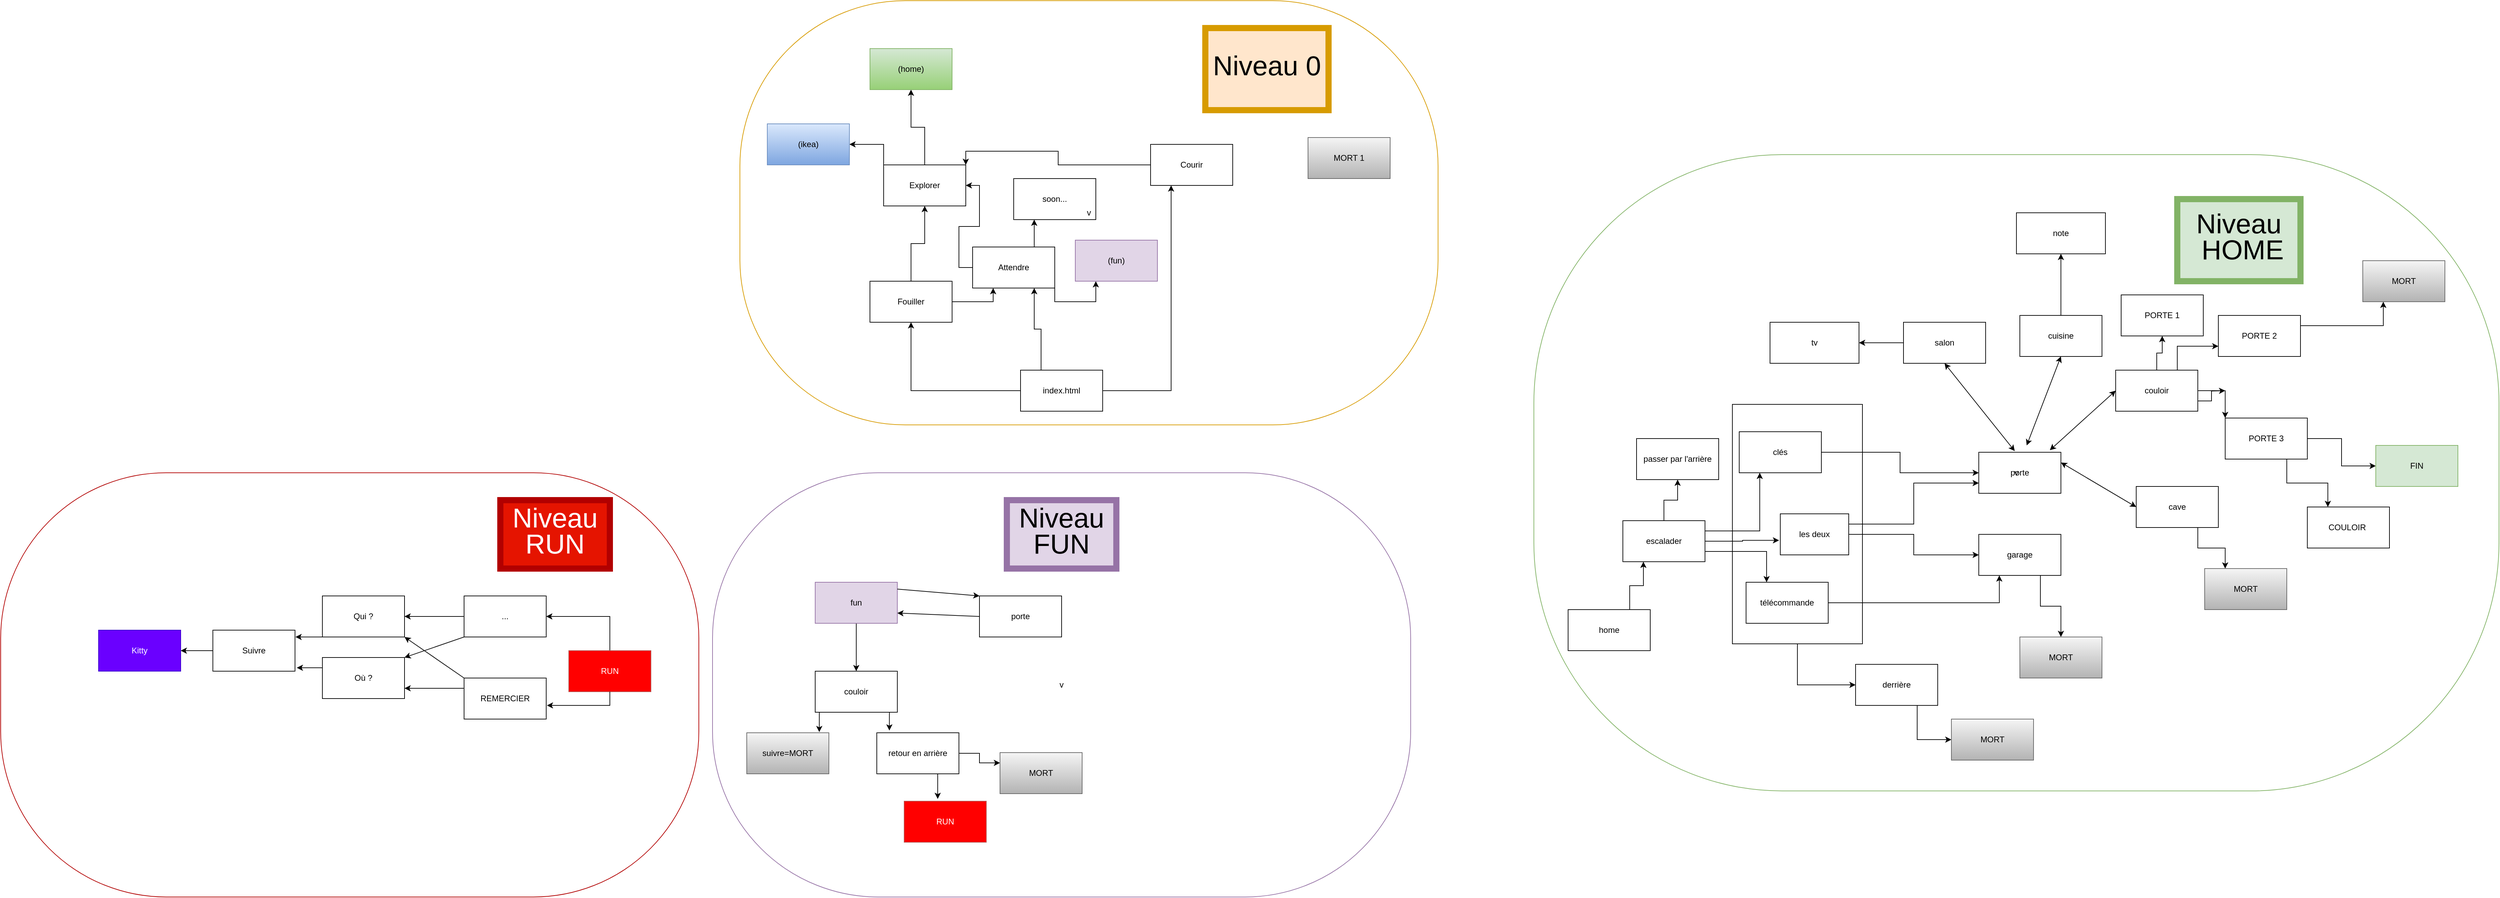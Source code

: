 <mxfile version="24.0.0" type="device">
  <diagram name="Page-1" id="wDsUAt-3eCRUhv08e1yK">
    <mxGraphModel dx="4522" dy="1476" grid="1" gridSize="10" guides="1" tooltips="1" connect="1" arrows="1" fold="1" page="1" pageScale="1" pageWidth="827" pageHeight="1169" math="0" shadow="0">
      <root>
        <mxCell id="0" />
        <mxCell id="1" parent="0" />
        <mxCell id="fhvjaHQJT-w74q8AiSvq-8" style="edgeStyle=orthogonalEdgeStyle;rounded=0;orthogonalLoop=1;jettySize=auto;html=1;exitX=0;exitY=0.5;exitDx=0;exitDy=0;entryX=0.5;entryY=1;entryDx=0;entryDy=0;" parent="1" source="fhvjaHQJT-w74q8AiSvq-1" target="fhvjaHQJT-w74q8AiSvq-2" edge="1">
          <mxGeometry relative="1" as="geometry" />
        </mxCell>
        <mxCell id="fhvjaHQJT-w74q8AiSvq-13" style="edgeStyle=orthogonalEdgeStyle;rounded=0;orthogonalLoop=1;jettySize=auto;html=1;exitX=1;exitY=0.5;exitDx=0;exitDy=0;entryX=0.25;entryY=1;entryDx=0;entryDy=0;" parent="1" source="fhvjaHQJT-w74q8AiSvq-1" target="fhvjaHQJT-w74q8AiSvq-5" edge="1">
          <mxGeometry relative="1" as="geometry" />
        </mxCell>
        <mxCell id="fhvjaHQJT-w74q8AiSvq-21" style="edgeStyle=orthogonalEdgeStyle;rounded=0;orthogonalLoop=1;jettySize=auto;html=1;exitX=0.25;exitY=0;exitDx=0;exitDy=0;entryX=0.75;entryY=1;entryDx=0;entryDy=0;" parent="1" source="fhvjaHQJT-w74q8AiSvq-1" target="fhvjaHQJT-w74q8AiSvq-3" edge="1">
          <mxGeometry relative="1" as="geometry" />
        </mxCell>
        <mxCell id="fhvjaHQJT-w74q8AiSvq-1" value="index.html" style="rounded=0;whiteSpace=wrap;html=1;" parent="1" vertex="1">
          <mxGeometry x="400" y="550" width="120" height="60" as="geometry" />
        </mxCell>
        <mxCell id="fhvjaHQJT-w74q8AiSvq-11" style="edgeStyle=orthogonalEdgeStyle;rounded=0;orthogonalLoop=1;jettySize=auto;html=1;exitX=0.5;exitY=0;exitDx=0;exitDy=0;entryX=0.5;entryY=1;entryDx=0;entryDy=0;" parent="1" source="fhvjaHQJT-w74q8AiSvq-2" target="fhvjaHQJT-w74q8AiSvq-10" edge="1">
          <mxGeometry relative="1" as="geometry" />
        </mxCell>
        <mxCell id="fhvjaHQJT-w74q8AiSvq-19" style="edgeStyle=orthogonalEdgeStyle;rounded=0;orthogonalLoop=1;jettySize=auto;html=1;exitX=1;exitY=0.5;exitDx=0;exitDy=0;entryX=0.25;entryY=1;entryDx=0;entryDy=0;" parent="1" source="fhvjaHQJT-w74q8AiSvq-2" target="fhvjaHQJT-w74q8AiSvq-3" edge="1">
          <mxGeometry relative="1" as="geometry" />
        </mxCell>
        <mxCell id="fhvjaHQJT-w74q8AiSvq-2" value="Fouiller" style="rounded=0;whiteSpace=wrap;html=1;" parent="1" vertex="1">
          <mxGeometry x="180" y="420" width="120" height="60" as="geometry" />
        </mxCell>
        <mxCell id="fhvjaHQJT-w74q8AiSvq-12" style="edgeStyle=orthogonalEdgeStyle;rounded=0;orthogonalLoop=1;jettySize=auto;html=1;exitX=0;exitY=0.5;exitDx=0;exitDy=0;entryX=1;entryY=0.5;entryDx=0;entryDy=0;" parent="1" source="fhvjaHQJT-w74q8AiSvq-3" target="fhvjaHQJT-w74q8AiSvq-10" edge="1">
          <mxGeometry relative="1" as="geometry" />
        </mxCell>
        <mxCell id="fhvjaHQJT-w74q8AiSvq-26" style="edgeStyle=orthogonalEdgeStyle;rounded=0;orthogonalLoop=1;jettySize=auto;html=1;exitX=1;exitY=1;exitDx=0;exitDy=0;entryX=0.25;entryY=1;entryDx=0;entryDy=0;" parent="1" source="fhvjaHQJT-w74q8AiSvq-3" target="fhvjaHQJT-w74q8AiSvq-22" edge="1">
          <mxGeometry relative="1" as="geometry" />
        </mxCell>
        <mxCell id="fhvjaHQJT-w74q8AiSvq-27" style="edgeStyle=orthogonalEdgeStyle;rounded=0;orthogonalLoop=1;jettySize=auto;html=1;exitX=0.75;exitY=0;exitDx=0;exitDy=0;entryX=0.25;entryY=1;entryDx=0;entryDy=0;" parent="1" source="fhvjaHQJT-w74q8AiSvq-3" target="fhvjaHQJT-w74q8AiSvq-14" edge="1">
          <mxGeometry relative="1" as="geometry" />
        </mxCell>
        <mxCell id="fhvjaHQJT-w74q8AiSvq-3" value="Attendre" style="rounded=0;whiteSpace=wrap;html=1;" parent="1" vertex="1">
          <mxGeometry x="330" y="370" width="120" height="60" as="geometry" />
        </mxCell>
        <mxCell id="fhvjaHQJT-w74q8AiSvq-20" style="edgeStyle=orthogonalEdgeStyle;rounded=0;orthogonalLoop=1;jettySize=auto;html=1;exitX=0;exitY=0.5;exitDx=0;exitDy=0;entryX=1;entryY=0;entryDx=0;entryDy=0;" parent="1" source="fhvjaHQJT-w74q8AiSvq-5" target="fhvjaHQJT-w74q8AiSvq-10" edge="1">
          <mxGeometry relative="1" as="geometry" />
        </mxCell>
        <mxCell id="fhvjaHQJT-w74q8AiSvq-5" value="Courir" style="rounded=0;whiteSpace=wrap;html=1;" parent="1" vertex="1">
          <mxGeometry x="590" y="220" width="120" height="60" as="geometry" />
        </mxCell>
        <mxCell id="fhvjaHQJT-w74q8AiSvq-6" value="MORT 1" style="rounded=0;whiteSpace=wrap;html=1;fillColor=#f5f5f5;gradientColor=#b3b3b3;strokeColor=#666666;" parent="1" vertex="1">
          <mxGeometry x="820" y="210" width="120" height="60" as="geometry" />
        </mxCell>
        <mxCell id="fhvjaHQJT-w74q8AiSvq-33" style="edgeStyle=orthogonalEdgeStyle;rounded=0;orthogonalLoop=1;jettySize=auto;html=1;exitX=0;exitY=0;exitDx=0;exitDy=0;entryX=1;entryY=0.5;entryDx=0;entryDy=0;" parent="1" source="fhvjaHQJT-w74q8AiSvq-10" target="fhvjaHQJT-w74q8AiSvq-28" edge="1">
          <mxGeometry relative="1" as="geometry" />
        </mxCell>
        <mxCell id="fhvjaHQJT-w74q8AiSvq-34" style="edgeStyle=orthogonalEdgeStyle;rounded=0;orthogonalLoop=1;jettySize=auto;html=1;exitX=0.5;exitY=0;exitDx=0;exitDy=0;entryX=0.5;entryY=1;entryDx=0;entryDy=0;" parent="1" source="fhvjaHQJT-w74q8AiSvq-10" target="fhvjaHQJT-w74q8AiSvq-29" edge="1">
          <mxGeometry relative="1" as="geometry" />
        </mxCell>
        <mxCell id="fhvjaHQJT-w74q8AiSvq-10" value="Explorer" style="rounded=0;whiteSpace=wrap;html=1;" parent="1" vertex="1">
          <mxGeometry x="200" y="250" width="120" height="60" as="geometry" />
        </mxCell>
        <mxCell id="fhvjaHQJT-w74q8AiSvq-14" value="soon..." style="rounded=0;whiteSpace=wrap;html=1;" parent="1" vertex="1">
          <mxGeometry x="390" y="270" width="120" height="60" as="geometry" />
        </mxCell>
        <mxCell id="fhvjaHQJT-w74q8AiSvq-22" value="(fun)" style="rounded=0;whiteSpace=wrap;html=1;fillColor=#e1d5e7;strokeColor=#9673a6;" parent="1" vertex="1">
          <mxGeometry x="480" y="360" width="120" height="60" as="geometry" />
        </mxCell>
        <mxCell id="fhvjaHQJT-w74q8AiSvq-28" value="(ikea)" style="rounded=0;whiteSpace=wrap;html=1;fillColor=#dae8fc;gradientColor=#7ea6e0;strokeColor=#6c8ebf;" parent="1" vertex="1">
          <mxGeometry x="30" y="190" width="120" height="60" as="geometry" />
        </mxCell>
        <mxCell id="fhvjaHQJT-w74q8AiSvq-29" value="(home)" style="rounded=0;whiteSpace=wrap;html=1;fillColor=#d5e8d4;gradientColor=#97d077;strokeColor=#82b366;" parent="1" vertex="1">
          <mxGeometry x="180" y="80" width="120" height="60" as="geometry" />
        </mxCell>
        <mxCell id="fhvjaHQJT-w74q8AiSvq-30" value="&lt;p style=&quot;line-height: 130%;&quot;&gt;&lt;font style=&quot;font-size: 40px;&quot;&gt;Niveau 0&lt;/font&gt;&lt;/p&gt;" style="text;html=1;align=center;verticalAlign=middle;whiteSpace=wrap;rounded=0;strokeWidth=9;fillColor=#ffe6cc;strokeColor=#d79b00;" parent="1" vertex="1">
          <mxGeometry x="670" y="50" width="180" height="120" as="geometry" />
        </mxCell>
        <mxCell id="fhvjaHQJT-w74q8AiSvq-55" style="edgeStyle=orthogonalEdgeStyle;rounded=0;orthogonalLoop=1;jettySize=auto;html=1;exitX=0.75;exitY=0;exitDx=0;exitDy=0;entryX=0.25;entryY=1;entryDx=0;entryDy=0;" parent="1" source="fhvjaHQJT-w74q8AiSvq-35" target="fhvjaHQJT-w74q8AiSvq-37" edge="1">
          <mxGeometry relative="1" as="geometry" />
        </mxCell>
        <mxCell id="fhvjaHQJT-w74q8AiSvq-35" value="home" style="rounded=0;whiteSpace=wrap;html=1;" parent="1" vertex="1">
          <mxGeometry x="1200" y="900" width="120" height="60" as="geometry" />
        </mxCell>
        <mxCell id="fhvjaHQJT-w74q8AiSvq-50" style="edgeStyle=orthogonalEdgeStyle;rounded=0;orthogonalLoop=1;jettySize=auto;html=1;exitX=1;exitY=0.25;exitDx=0;exitDy=0;entryX=0.25;entryY=1;entryDx=0;entryDy=0;" parent="1" source="fhvjaHQJT-w74q8AiSvq-37" target="fhvjaHQJT-w74q8AiSvq-38" edge="1">
          <mxGeometry relative="1" as="geometry" />
        </mxCell>
        <mxCell id="fhvjaHQJT-w74q8AiSvq-52" style="edgeStyle=orthogonalEdgeStyle;rounded=0;orthogonalLoop=1;jettySize=auto;html=1;exitX=1;exitY=0.75;exitDx=0;exitDy=0;entryX=0.25;entryY=0;entryDx=0;entryDy=0;" parent="1" source="fhvjaHQJT-w74q8AiSvq-37" target="fhvjaHQJT-w74q8AiSvq-39" edge="1">
          <mxGeometry relative="1" as="geometry" />
        </mxCell>
        <mxCell id="bBkLZeOjdPEheKSRoMoC-14" style="edgeStyle=orthogonalEdgeStyle;rounded=0;orthogonalLoop=1;jettySize=auto;html=1;exitX=0.5;exitY=0;exitDx=0;exitDy=0;entryX=0.5;entryY=1;entryDx=0;entryDy=0;" parent="1" source="fhvjaHQJT-w74q8AiSvq-37" target="bBkLZeOjdPEheKSRoMoC-13" edge="1">
          <mxGeometry relative="1" as="geometry" />
        </mxCell>
        <mxCell id="fhvjaHQJT-w74q8AiSvq-37" value="escalader" style="rounded=0;whiteSpace=wrap;html=1;" parent="1" vertex="1">
          <mxGeometry x="1280" y="770" width="120" height="60" as="geometry" />
        </mxCell>
        <mxCell id="fhvjaHQJT-w74q8AiSvq-49" style="edgeStyle=orthogonalEdgeStyle;rounded=0;orthogonalLoop=1;jettySize=auto;html=1;exitX=1;exitY=0.5;exitDx=0;exitDy=0;entryX=0;entryY=0.5;entryDx=0;entryDy=0;" parent="1" source="fhvjaHQJT-w74q8AiSvq-38" target="fhvjaHQJT-w74q8AiSvq-43" edge="1">
          <mxGeometry relative="1" as="geometry" />
        </mxCell>
        <mxCell id="fhvjaHQJT-w74q8AiSvq-38" value="clés" style="rounded=0;whiteSpace=wrap;html=1;" parent="1" vertex="1">
          <mxGeometry x="1450" y="640" width="120" height="60" as="geometry" />
        </mxCell>
        <mxCell id="fhvjaHQJT-w74q8AiSvq-46" style="edgeStyle=orthogonalEdgeStyle;rounded=0;orthogonalLoop=1;jettySize=auto;html=1;exitX=1;exitY=0.5;exitDx=0;exitDy=0;entryX=0.25;entryY=1;entryDx=0;entryDy=0;" parent="1" source="fhvjaHQJT-w74q8AiSvq-39" target="fhvjaHQJT-w74q8AiSvq-44" edge="1">
          <mxGeometry relative="1" as="geometry" />
        </mxCell>
        <mxCell id="fhvjaHQJT-w74q8AiSvq-39" value="télécommande" style="rounded=0;whiteSpace=wrap;html=1;" parent="1" vertex="1">
          <mxGeometry x="1460" y="860" width="120" height="60" as="geometry" />
        </mxCell>
        <mxCell id="fhvjaHQJT-w74q8AiSvq-47" style="edgeStyle=orthogonalEdgeStyle;rounded=0;orthogonalLoop=1;jettySize=auto;html=1;exitX=1;exitY=0.5;exitDx=0;exitDy=0;entryX=0;entryY=0.5;entryDx=0;entryDy=0;" parent="1" source="fhvjaHQJT-w74q8AiSvq-42" target="fhvjaHQJT-w74q8AiSvq-44" edge="1">
          <mxGeometry relative="1" as="geometry" />
        </mxCell>
        <mxCell id="fhvjaHQJT-w74q8AiSvq-48" style="edgeStyle=orthogonalEdgeStyle;rounded=0;orthogonalLoop=1;jettySize=auto;html=1;exitX=1;exitY=0.25;exitDx=0;exitDy=0;entryX=0;entryY=0.75;entryDx=0;entryDy=0;" parent="1" source="fhvjaHQJT-w74q8AiSvq-42" target="fhvjaHQJT-w74q8AiSvq-43" edge="1">
          <mxGeometry relative="1" as="geometry" />
        </mxCell>
        <mxCell id="fhvjaHQJT-w74q8AiSvq-42" value="les deux" style="rounded=0;whiteSpace=wrap;html=1;" parent="1" vertex="1">
          <mxGeometry x="1510" y="760" width="100" height="60" as="geometry" />
        </mxCell>
        <mxCell id="fhvjaHQJT-w74q8AiSvq-43" value="porte" style="rounded=0;whiteSpace=wrap;html=1;" parent="1" vertex="1">
          <mxGeometry x="1800" y="670" width="120" height="60" as="geometry" />
        </mxCell>
        <mxCell id="fhvjaHQJT-w74q8AiSvq-54" style="edgeStyle=orthogonalEdgeStyle;rounded=0;orthogonalLoop=1;jettySize=auto;html=1;exitX=0.75;exitY=1;exitDx=0;exitDy=0;entryX=0.5;entryY=0;entryDx=0;entryDy=0;" parent="1" source="fhvjaHQJT-w74q8AiSvq-44" target="fhvjaHQJT-w74q8AiSvq-53" edge="1">
          <mxGeometry relative="1" as="geometry" />
        </mxCell>
        <mxCell id="fhvjaHQJT-w74q8AiSvq-44" value="garage" style="rounded=0;whiteSpace=wrap;html=1;" parent="1" vertex="1">
          <mxGeometry x="1800" y="790" width="120" height="60" as="geometry" />
        </mxCell>
        <mxCell id="fhvjaHQJT-w74q8AiSvq-51" style="edgeStyle=orthogonalEdgeStyle;rounded=0;orthogonalLoop=1;jettySize=auto;html=1;exitX=1;exitY=0.5;exitDx=0;exitDy=0;entryX=-0.018;entryY=0.646;entryDx=0;entryDy=0;entryPerimeter=0;" parent="1" source="fhvjaHQJT-w74q8AiSvq-37" target="fhvjaHQJT-w74q8AiSvq-42" edge="1">
          <mxGeometry relative="1" as="geometry" />
        </mxCell>
        <mxCell id="fhvjaHQJT-w74q8AiSvq-53" value="MORT" style="rounded=0;whiteSpace=wrap;html=1;fillColor=#f5f5f5;gradientColor=#b3b3b3;strokeColor=#666666;" parent="1" vertex="1">
          <mxGeometry x="1860" y="940" width="120" height="60" as="geometry" />
        </mxCell>
        <mxCell id="fhvjaHQJT-w74q8AiSvq-56" value="salon" style="rounded=0;whiteSpace=wrap;html=1;" parent="1" vertex="1">
          <mxGeometry x="1690" y="480" width="120" height="60" as="geometry" />
        </mxCell>
        <mxCell id="fhvjaHQJT-w74q8AiSvq-57" value="cuisine" style="rounded=0;whiteSpace=wrap;html=1;" parent="1" vertex="1">
          <mxGeometry x="1860" y="470" width="120" height="60" as="geometry" />
        </mxCell>
        <mxCell id="bBkLZeOjdPEheKSRoMoC-6" style="edgeStyle=orthogonalEdgeStyle;rounded=0;orthogonalLoop=1;jettySize=auto;html=1;exitX=1;exitY=0.5;exitDx=0;exitDy=0;entryX=0;entryY=0;entryDx=0;entryDy=0;" parent="1" source="fhvjaHQJT-w74q8AiSvq-58" target="Ztw9svr5zgqMoqMs8lfJ-15" edge="1">
          <mxGeometry relative="1" as="geometry" />
        </mxCell>
        <mxCell id="bBkLZeOjdPEheKSRoMoC-8" style="edgeStyle=orthogonalEdgeStyle;rounded=0;orthogonalLoop=1;jettySize=auto;html=1;exitX=0.5;exitY=0;exitDx=0;exitDy=0;entryX=0.5;entryY=1;entryDx=0;entryDy=0;" parent="1" source="fhvjaHQJT-w74q8AiSvq-58" target="Ztw9svr5zgqMoqMs8lfJ-12" edge="1">
          <mxGeometry relative="1" as="geometry" />
        </mxCell>
        <mxCell id="bBkLZeOjdPEheKSRoMoC-9" style="edgeStyle=orthogonalEdgeStyle;rounded=0;orthogonalLoop=1;jettySize=auto;html=1;exitX=0.75;exitY=0;exitDx=0;exitDy=0;entryX=0;entryY=0.75;entryDx=0;entryDy=0;" parent="1" source="fhvjaHQJT-w74q8AiSvq-58" target="Ztw9svr5zgqMoqMs8lfJ-13" edge="1">
          <mxGeometry relative="1" as="geometry" />
        </mxCell>
        <mxCell id="bBkLZeOjdPEheKSRoMoC-11" style="edgeStyle=orthogonalEdgeStyle;rounded=0;orthogonalLoop=1;jettySize=auto;html=1;exitX=1;exitY=0.75;exitDx=0;exitDy=0;" parent="1" source="fhvjaHQJT-w74q8AiSvq-58" edge="1">
          <mxGeometry relative="1" as="geometry">
            <mxPoint x="2160" y="580" as="targetPoint" />
          </mxGeometry>
        </mxCell>
        <mxCell id="fhvjaHQJT-w74q8AiSvq-58" value="couloir" style="rounded=0;whiteSpace=wrap;html=1;" parent="1" vertex="1">
          <mxGeometry x="2000" y="550" width="120" height="60" as="geometry" />
        </mxCell>
        <mxCell id="Ztw9svr5zgqMoqMs8lfJ-11" style="edgeStyle=orthogonalEdgeStyle;rounded=0;orthogonalLoop=1;jettySize=auto;html=1;exitX=0.75;exitY=1;exitDx=0;exitDy=0;entryX=0.25;entryY=0;entryDx=0;entryDy=0;" parent="1" source="fhvjaHQJT-w74q8AiSvq-59" target="Ztw9svr5zgqMoqMs8lfJ-10" edge="1">
          <mxGeometry relative="1" as="geometry" />
        </mxCell>
        <mxCell id="fhvjaHQJT-w74q8AiSvq-59" value="cave" style="rounded=0;whiteSpace=wrap;html=1;" parent="1" vertex="1">
          <mxGeometry x="2030" y="720" width="120" height="60" as="geometry" />
        </mxCell>
        <mxCell id="fhvjaHQJT-w74q8AiSvq-61" value="" style="endArrow=classic;startArrow=classic;html=1;rounded=0;exitX=0.438;exitY=-0.029;exitDx=0;exitDy=0;exitPerimeter=0;entryX=0.5;entryY=1;entryDx=0;entryDy=0;" parent="1" source="fhvjaHQJT-w74q8AiSvq-43" target="fhvjaHQJT-w74q8AiSvq-56" edge="1">
          <mxGeometry width="50" height="50" relative="1" as="geometry">
            <mxPoint x="1800" y="630" as="sourcePoint" />
            <mxPoint x="1850" y="580" as="targetPoint" />
          </mxGeometry>
        </mxCell>
        <mxCell id="fhvjaHQJT-w74q8AiSvq-62" value="" style="endArrow=classic;startArrow=classic;html=1;rounded=0;entryX=0.5;entryY=1;entryDx=0;entryDy=0;" parent="1" target="fhvjaHQJT-w74q8AiSvq-57" edge="1">
          <mxGeometry width="50" height="50" relative="1" as="geometry">
            <mxPoint x="1870" y="660" as="sourcePoint" />
            <mxPoint x="1760" y="550" as="targetPoint" />
          </mxGeometry>
        </mxCell>
        <mxCell id="fhvjaHQJT-w74q8AiSvq-63" value="" style="endArrow=classic;startArrow=classic;html=1;rounded=0;exitX=0.865;exitY=-0.05;exitDx=0;exitDy=0;exitPerimeter=0;entryX=0;entryY=0.5;entryDx=0;entryDy=0;" parent="1" source="fhvjaHQJT-w74q8AiSvq-43" target="fhvjaHQJT-w74q8AiSvq-58" edge="1">
          <mxGeometry width="50" height="50" relative="1" as="geometry">
            <mxPoint x="1853" y="668" as="sourcePoint" />
            <mxPoint x="1750" y="540" as="targetPoint" />
          </mxGeometry>
        </mxCell>
        <mxCell id="fhvjaHQJT-w74q8AiSvq-64" value="" style="endArrow=classic;startArrow=classic;html=1;rounded=0;exitX=1;exitY=0.25;exitDx=0;exitDy=0;entryX=0;entryY=0.5;entryDx=0;entryDy=0;" parent="1" source="fhvjaHQJT-w74q8AiSvq-43" target="fhvjaHQJT-w74q8AiSvq-59" edge="1">
          <mxGeometry width="50" height="50" relative="1" as="geometry">
            <mxPoint x="1863" y="678" as="sourcePoint" />
            <mxPoint x="1760" y="550" as="targetPoint" />
          </mxGeometry>
        </mxCell>
        <mxCell id="RA26-XPETVJTPHzEuF9s-6" style="edgeStyle=orthogonalEdgeStyle;rounded=0;orthogonalLoop=1;jettySize=auto;html=1;exitX=0.5;exitY=1;exitDx=0;exitDy=0;entryX=0.5;entryY=0;entryDx=0;entryDy=0;" parent="1" source="RA26-XPETVJTPHzEuF9s-1" target="RA26-XPETVJTPHzEuF9s-5" edge="1">
          <mxGeometry relative="1" as="geometry" />
        </mxCell>
        <mxCell id="RA26-XPETVJTPHzEuF9s-1" value="fun" style="rounded=0;whiteSpace=wrap;html=1;fillColor=#e1d5e7;strokeColor=#9673a6;" parent="1" vertex="1">
          <mxGeometry x="100" y="860" width="120" height="60" as="geometry" />
        </mxCell>
        <mxCell id="RA26-XPETVJTPHzEuF9s-2" value="porte" style="rounded=0;whiteSpace=wrap;html=1;" parent="1" vertex="1">
          <mxGeometry x="340" y="880" width="120" height="60" as="geometry" />
        </mxCell>
        <mxCell id="RA26-XPETVJTPHzEuF9s-3" value="" style="endArrow=classic;html=1;rounded=0;entryX=0;entryY=0;entryDx=0;entryDy=0;" parent="1" target="RA26-XPETVJTPHzEuF9s-2" edge="1">
          <mxGeometry width="50" height="50" relative="1" as="geometry">
            <mxPoint x="220" y="870" as="sourcePoint" />
            <mxPoint x="270" y="820" as="targetPoint" />
          </mxGeometry>
        </mxCell>
        <mxCell id="RA26-XPETVJTPHzEuF9s-4" value="" style="endArrow=classic;html=1;rounded=0;exitX=0;exitY=0.5;exitDx=0;exitDy=0;entryX=1;entryY=0.75;entryDx=0;entryDy=0;" parent="1" source="RA26-XPETVJTPHzEuF9s-2" target="RA26-XPETVJTPHzEuF9s-1" edge="1">
          <mxGeometry width="50" height="50" relative="1" as="geometry">
            <mxPoint x="230" y="880" as="sourcePoint" />
            <mxPoint x="240" y="920" as="targetPoint" />
          </mxGeometry>
        </mxCell>
        <mxCell id="RA26-XPETVJTPHzEuF9s-5" value="couloir" style="rounded=0;whiteSpace=wrap;html=1;" parent="1" vertex="1">
          <mxGeometry x="100" y="990" width="120" height="60" as="geometry" />
        </mxCell>
        <mxCell id="RA26-XPETVJTPHzEuF9s-7" value="suivre=MORT" style="rounded=0;whiteSpace=wrap;html=1;fillColor=#f5f5f5;strokeColor=#666666;gradientColor=#b3b3b3;" parent="1" vertex="1">
          <mxGeometry y="1080" width="120" height="60" as="geometry" />
        </mxCell>
        <mxCell id="RA26-XPETVJTPHzEuF9s-14" style="edgeStyle=orthogonalEdgeStyle;rounded=0;orthogonalLoop=1;jettySize=auto;html=1;exitX=1;exitY=0.5;exitDx=0;exitDy=0;entryX=0;entryY=0.25;entryDx=0;entryDy=0;" parent="1" source="RA26-XPETVJTPHzEuF9s-8" target="RA26-XPETVJTPHzEuF9s-12" edge="1">
          <mxGeometry relative="1" as="geometry" />
        </mxCell>
        <mxCell id="RA26-XPETVJTPHzEuF9s-8" value="retour en arrière" style="rounded=0;whiteSpace=wrap;html=1;" parent="1" vertex="1">
          <mxGeometry x="190" y="1080" width="120" height="60" as="geometry" />
        </mxCell>
        <mxCell id="RA26-XPETVJTPHzEuF9s-9" style="edgeStyle=orthogonalEdgeStyle;rounded=0;orthogonalLoop=1;jettySize=auto;html=1;exitX=0.25;exitY=1;exitDx=0;exitDy=0;entryX=0.883;entryY=-0.016;entryDx=0;entryDy=0;entryPerimeter=0;" parent="1" source="RA26-XPETVJTPHzEuF9s-5" target="RA26-XPETVJTPHzEuF9s-7" edge="1">
          <mxGeometry relative="1" as="geometry" />
        </mxCell>
        <mxCell id="RA26-XPETVJTPHzEuF9s-10" style="edgeStyle=orthogonalEdgeStyle;rounded=0;orthogonalLoop=1;jettySize=auto;html=1;exitX=0.75;exitY=1;exitDx=0;exitDy=0;entryX=0.153;entryY=-0.055;entryDx=0;entryDy=0;entryPerimeter=0;" parent="1" source="RA26-XPETVJTPHzEuF9s-5" target="RA26-XPETVJTPHzEuF9s-8" edge="1">
          <mxGeometry relative="1" as="geometry" />
        </mxCell>
        <mxCell id="RA26-XPETVJTPHzEuF9s-11" value="RUN" style="rounded=0;whiteSpace=wrap;html=1;fillColor=#ff0000;strokeColor=#B85450;fontColor=#FFFFFF;" parent="1" vertex="1">
          <mxGeometry x="230" y="1180" width="120" height="60" as="geometry" />
        </mxCell>
        <mxCell id="RA26-XPETVJTPHzEuF9s-12" value="MORT" style="rounded=0;whiteSpace=wrap;html=1;fillColor=#f5f5f5;strokeColor=#666666;gradientColor=#b3b3b3;" parent="1" vertex="1">
          <mxGeometry x="370" y="1109" width="120" height="60" as="geometry" />
        </mxCell>
        <mxCell id="RA26-XPETVJTPHzEuF9s-13" style="edgeStyle=orthogonalEdgeStyle;rounded=0;orthogonalLoop=1;jettySize=auto;html=1;exitX=0.75;exitY=1;exitDx=0;exitDy=0;entryX=0.408;entryY=-0.055;entryDx=0;entryDy=0;entryPerimeter=0;" parent="1" source="RA26-XPETVJTPHzEuF9s-8" target="RA26-XPETVJTPHzEuF9s-11" edge="1">
          <mxGeometry relative="1" as="geometry" />
        </mxCell>
        <mxCell id="fhvjaHQJT-w74q8AiSvq-32" value="v" style="rounded=1;whiteSpace=wrap;html=1;arcSize=39;fillColor=none;strokeColor=#9673a6;" parent="1" vertex="1">
          <mxGeometry x="-50" y="700" width="1020" height="620" as="geometry" />
        </mxCell>
        <mxCell id="RA26-XPETVJTPHzEuF9s-16" value="&lt;p style=&quot;line-height: 130%;&quot;&gt;&lt;font style=&quot;font-size: 40px;&quot;&gt;Niveau&lt;/font&gt;&lt;/p&gt;&lt;p style=&quot;line-height: 130%;&quot;&gt;&lt;span style=&quot;font-size: 40px; background-color: initial;&quot;&gt;FUN&lt;/span&gt;&lt;/p&gt;" style="text;html=1;align=center;verticalAlign=middle;whiteSpace=wrap;rounded=0;strokeWidth=9;fillColor=#e1d5e7;strokeColor=#9673a6;" parent="1" vertex="1">
          <mxGeometry x="380" y="740" width="160" height="100" as="geometry" />
        </mxCell>
        <mxCell id="RA26-XPETVJTPHzEuF9s-17" value="v" style="rounded=1;whiteSpace=wrap;html=1;arcSize=39;fillColor=none;strokeColor=#d79b00;" parent="1" vertex="1">
          <mxGeometry x="-10" y="10" width="1020" height="620" as="geometry" />
        </mxCell>
        <mxCell id="RA26-XPETVJTPHzEuF9s-23" style="edgeStyle=orthogonalEdgeStyle;rounded=0;orthogonalLoop=1;jettySize=auto;html=1;exitX=0.5;exitY=0;exitDx=0;exitDy=0;entryX=1;entryY=0.5;entryDx=0;entryDy=0;" parent="1" source="RA26-XPETVJTPHzEuF9s-18" target="RA26-XPETVJTPHzEuF9s-19" edge="1">
          <mxGeometry relative="1" as="geometry" />
        </mxCell>
        <mxCell id="RA26-XPETVJTPHzEuF9s-18" value="RUN" style="rounded=0;whiteSpace=wrap;html=1;fillColor=#ff0000;strokeColor=#B85450;fontColor=#FFFFFF;" parent="1" vertex="1">
          <mxGeometry x="-260" y="960" width="120" height="60" as="geometry" />
        </mxCell>
        <mxCell id="RA26-XPETVJTPHzEuF9s-28" style="edgeStyle=orthogonalEdgeStyle;rounded=0;orthogonalLoop=1;jettySize=auto;html=1;exitX=0;exitY=0.5;exitDx=0;exitDy=0;entryX=1;entryY=0.5;entryDx=0;entryDy=0;" parent="1" source="RA26-XPETVJTPHzEuF9s-19" target="RA26-XPETVJTPHzEuF9s-21" edge="1">
          <mxGeometry relative="1" as="geometry" />
        </mxCell>
        <mxCell id="RA26-XPETVJTPHzEuF9s-19" value="..." style="rounded=0;whiteSpace=wrap;html=1;" parent="1" vertex="1">
          <mxGeometry x="-413" y="880" width="120" height="60" as="geometry" />
        </mxCell>
        <mxCell id="RA26-XPETVJTPHzEuF9s-25" style="edgeStyle=orthogonalEdgeStyle;rounded=0;orthogonalLoop=1;jettySize=auto;html=1;exitX=0;exitY=0.25;exitDx=0;exitDy=0;entryX=1;entryY=0.75;entryDx=0;entryDy=0;" parent="1" source="RA26-XPETVJTPHzEuF9s-20" target="RA26-XPETVJTPHzEuF9s-22" edge="1">
          <mxGeometry relative="1" as="geometry" />
        </mxCell>
        <mxCell id="RA26-XPETVJTPHzEuF9s-20" value="REMERCIER" style="rounded=0;whiteSpace=wrap;html=1;" parent="1" vertex="1">
          <mxGeometry x="-413" y="1000" width="120" height="60" as="geometry" />
        </mxCell>
        <mxCell id="RA26-XPETVJTPHzEuF9s-21" value="Qui ?" style="rounded=0;whiteSpace=wrap;html=1;" parent="1" vertex="1">
          <mxGeometry x="-620" y="880" width="120" height="60" as="geometry" />
        </mxCell>
        <mxCell id="RA26-XPETVJTPHzEuF9s-22" value="Où ?" style="rounded=0;whiteSpace=wrap;html=1;" parent="1" vertex="1">
          <mxGeometry x="-620" y="970" width="120" height="60" as="geometry" />
        </mxCell>
        <mxCell id="RA26-XPETVJTPHzEuF9s-24" style="edgeStyle=orthogonalEdgeStyle;rounded=0;orthogonalLoop=1;jettySize=auto;html=1;exitX=0.5;exitY=1;exitDx=0;exitDy=0;entryX=1.008;entryY=0.667;entryDx=0;entryDy=0;entryPerimeter=0;" parent="1" source="RA26-XPETVJTPHzEuF9s-18" target="RA26-XPETVJTPHzEuF9s-20" edge="1">
          <mxGeometry relative="1" as="geometry" />
        </mxCell>
        <mxCell id="RA26-XPETVJTPHzEuF9s-26" value="" style="endArrow=classic;html=1;rounded=0;exitX=0;exitY=0;exitDx=0;exitDy=0;entryX=1;entryY=1;entryDx=0;entryDy=0;" parent="1" source="RA26-XPETVJTPHzEuF9s-20" target="RA26-XPETVJTPHzEuF9s-21" edge="1">
          <mxGeometry width="50" height="50" relative="1" as="geometry">
            <mxPoint x="-420" y="1000" as="sourcePoint" />
            <mxPoint x="-370" y="950" as="targetPoint" />
          </mxGeometry>
        </mxCell>
        <mxCell id="RA26-XPETVJTPHzEuF9s-27" value="" style="endArrow=classic;html=1;rounded=0;exitX=0;exitY=1;exitDx=0;exitDy=0;entryX=1;entryY=0;entryDx=0;entryDy=0;" parent="1" source="RA26-XPETVJTPHzEuF9s-19" target="RA26-XPETVJTPHzEuF9s-22" edge="1">
          <mxGeometry width="50" height="50" relative="1" as="geometry">
            <mxPoint x="-403" y="1010" as="sourcePoint" />
            <mxPoint x="-490" y="950" as="targetPoint" />
          </mxGeometry>
        </mxCell>
        <mxCell id="RA26-XPETVJTPHzEuF9s-31" style="edgeStyle=orthogonalEdgeStyle;rounded=0;orthogonalLoop=1;jettySize=auto;html=1;exitX=0;exitY=0.5;exitDx=0;exitDy=0;entryX=1;entryY=0.5;entryDx=0;entryDy=0;" parent="1" source="RA26-XPETVJTPHzEuF9s-29" target="RA26-XPETVJTPHzEuF9s-30" edge="1">
          <mxGeometry relative="1" as="geometry" />
        </mxCell>
        <mxCell id="RA26-XPETVJTPHzEuF9s-29" value="Suivre" style="rounded=0;whiteSpace=wrap;html=1;" parent="1" vertex="1">
          <mxGeometry x="-780" y="930" width="120" height="60" as="geometry" />
        </mxCell>
        <mxCell id="RA26-XPETVJTPHzEuF9s-30" value="Kitty" style="rounded=0;whiteSpace=wrap;html=1;fillColor=#6a00ff;strokeColor=#3700CC;fontColor=#ffffff;" parent="1" vertex="1">
          <mxGeometry x="-947" y="930" width="120" height="60" as="geometry" />
        </mxCell>
        <mxCell id="RA26-XPETVJTPHzEuF9s-32" style="edgeStyle=orthogonalEdgeStyle;rounded=0;orthogonalLoop=1;jettySize=auto;html=1;exitX=0;exitY=1;exitDx=0;exitDy=0;entryX=1.006;entryY=0.156;entryDx=0;entryDy=0;entryPerimeter=0;" parent="1" source="RA26-XPETVJTPHzEuF9s-21" target="RA26-XPETVJTPHzEuF9s-29" edge="1">
          <mxGeometry relative="1" as="geometry" />
        </mxCell>
        <mxCell id="RA26-XPETVJTPHzEuF9s-35" style="edgeStyle=orthogonalEdgeStyle;rounded=0;orthogonalLoop=1;jettySize=auto;html=1;exitX=0;exitY=0.25;exitDx=0;exitDy=0;entryX=1.022;entryY=0.911;entryDx=0;entryDy=0;entryPerimeter=0;" parent="1" source="RA26-XPETVJTPHzEuF9s-22" target="RA26-XPETVJTPHzEuF9s-29" edge="1">
          <mxGeometry relative="1" as="geometry" />
        </mxCell>
        <mxCell id="RA26-XPETVJTPHzEuF9s-36" value="v" style="rounded=1;whiteSpace=wrap;html=1;arcSize=39;fillColor=none;strokeColor=#B20000;fontColor=#ffffff;" parent="1" vertex="1">
          <mxGeometry x="-1090" y="700" width="1020" height="620" as="geometry" />
        </mxCell>
        <mxCell id="RA26-XPETVJTPHzEuF9s-37" value="&lt;p style=&quot;line-height: 130%;&quot;&gt;&lt;font style=&quot;font-size: 40px;&quot;&gt;Niveau&lt;/font&gt;&lt;/p&gt;&lt;p style=&quot;line-height: 130%;&quot;&gt;&lt;span style=&quot;font-size: 40px; background-color: initial;&quot;&gt;RUN&lt;/span&gt;&lt;/p&gt;" style="text;html=1;align=center;verticalAlign=middle;whiteSpace=wrap;rounded=0;strokeWidth=9;fillColor=#e51400;strokeColor=#B20000;fontColor=#ffffff;" parent="1" vertex="1">
          <mxGeometry x="-360" y="740" width="160" height="100" as="geometry" />
        </mxCell>
        <mxCell id="Ztw9svr5zgqMoqMs8lfJ-1" value="tv" style="rounded=0;whiteSpace=wrap;html=1;" parent="1" vertex="1">
          <mxGeometry x="1495" y="480" width="130" height="60" as="geometry" />
        </mxCell>
        <mxCell id="Ztw9svr5zgqMoqMs8lfJ-2" value="note" style="rounded=0;whiteSpace=wrap;html=1;" parent="1" vertex="1">
          <mxGeometry x="1855" y="320" width="130" height="60" as="geometry" />
        </mxCell>
        <mxCell id="Ztw9svr5zgqMoqMs8lfJ-3" value="" style="endArrow=classic;html=1;rounded=0;entryX=1;entryY=0.5;entryDx=0;entryDy=0;" parent="1" target="Ztw9svr5zgqMoqMs8lfJ-1" edge="1">
          <mxGeometry width="50" height="50" relative="1" as="geometry">
            <mxPoint x="1690" y="510" as="sourcePoint" />
            <mxPoint x="1740" y="460" as="targetPoint" />
          </mxGeometry>
        </mxCell>
        <mxCell id="Ztw9svr5zgqMoqMs8lfJ-4" value="" style="endArrow=classic;html=1;rounded=0;entryX=0.5;entryY=1;entryDx=0;entryDy=0;exitX=0.5;exitY=0;exitDx=0;exitDy=0;" parent="1" source="fhvjaHQJT-w74q8AiSvq-57" target="Ztw9svr5zgqMoqMs8lfJ-2" edge="1">
          <mxGeometry width="50" height="50" relative="1" as="geometry">
            <mxPoint x="1700" y="520" as="sourcePoint" />
            <mxPoint x="1635" y="520" as="targetPoint" />
          </mxGeometry>
        </mxCell>
        <mxCell id="bBkLZeOjdPEheKSRoMoC-16" style="edgeStyle=orthogonalEdgeStyle;rounded=0;orthogonalLoop=1;jettySize=auto;html=1;exitX=0.75;exitY=1;exitDx=0;exitDy=0;entryX=0;entryY=0.5;entryDx=0;entryDy=0;" parent="1" source="Ztw9svr5zgqMoqMs8lfJ-8" target="bBkLZeOjdPEheKSRoMoC-15" edge="1">
          <mxGeometry relative="1" as="geometry" />
        </mxCell>
        <mxCell id="Ztw9svr5zgqMoqMs8lfJ-8" value="derrière" style="rounded=0;whiteSpace=wrap;html=1;" parent="1" vertex="1">
          <mxGeometry x="1620" y="980" width="120" height="60" as="geometry" />
        </mxCell>
        <mxCell id="Ztw9svr5zgqMoqMs8lfJ-10" value="MORT" style="rounded=0;whiteSpace=wrap;html=1;fillColor=#f5f5f5;gradientColor=#b3b3b3;strokeColor=#666666;" parent="1" vertex="1">
          <mxGeometry x="2130" y="840" width="120" height="60" as="geometry" />
        </mxCell>
        <mxCell id="Ztw9svr5zgqMoqMs8lfJ-12" value="PORTE 1" style="rounded=0;whiteSpace=wrap;html=1;" parent="1" vertex="1">
          <mxGeometry x="2008" y="440" width="120" height="60" as="geometry" />
        </mxCell>
        <mxCell id="yQcIfbLEoPTBtrcF5kxT-3" style="edgeStyle=orthogonalEdgeStyle;rounded=0;orthogonalLoop=1;jettySize=auto;html=1;exitX=1;exitY=0.25;exitDx=0;exitDy=0;entryX=0.25;entryY=1;entryDx=0;entryDy=0;" edge="1" parent="1" source="Ztw9svr5zgqMoqMs8lfJ-13" target="yQcIfbLEoPTBtrcF5kxT-2">
          <mxGeometry relative="1" as="geometry" />
        </mxCell>
        <mxCell id="Ztw9svr5zgqMoqMs8lfJ-13" value="PORTE 2" style="rounded=0;whiteSpace=wrap;html=1;" parent="1" vertex="1">
          <mxGeometry x="2150" y="470" width="120" height="60" as="geometry" />
        </mxCell>
        <mxCell id="bBkLZeOjdPEheKSRoMoC-4" style="edgeStyle=orthogonalEdgeStyle;rounded=0;orthogonalLoop=1;jettySize=auto;html=1;exitX=0.75;exitY=1;exitDx=0;exitDy=0;entryX=0.25;entryY=0;entryDx=0;entryDy=0;" parent="1" source="Ztw9svr5zgqMoqMs8lfJ-15" target="bBkLZeOjdPEheKSRoMoC-2" edge="1">
          <mxGeometry relative="1" as="geometry" />
        </mxCell>
        <mxCell id="bBkLZeOjdPEheKSRoMoC-5" style="edgeStyle=orthogonalEdgeStyle;rounded=0;orthogonalLoop=1;jettySize=auto;html=1;exitX=1;exitY=0.5;exitDx=0;exitDy=0;entryX=0;entryY=0.5;entryDx=0;entryDy=0;" parent="1" source="Ztw9svr5zgqMoqMs8lfJ-15" target="bBkLZeOjdPEheKSRoMoC-3" edge="1">
          <mxGeometry relative="1" as="geometry" />
        </mxCell>
        <mxCell id="Ztw9svr5zgqMoqMs8lfJ-15" value="PORTE 3" style="rounded=0;whiteSpace=wrap;html=1;" parent="1" vertex="1">
          <mxGeometry x="2160" y="620" width="120" height="60" as="geometry" />
        </mxCell>
        <mxCell id="bBkLZeOjdPEheKSRoMoC-2" value="COULOIR&amp;nbsp;" style="rounded=0;whiteSpace=wrap;html=1;" parent="1" vertex="1">
          <mxGeometry x="2280" y="750" width="120" height="60" as="geometry" />
        </mxCell>
        <mxCell id="bBkLZeOjdPEheKSRoMoC-3" value="FIN" style="rounded=0;whiteSpace=wrap;html=1;fillColor=#d5e8d4;strokeColor=#82b366;" parent="1" vertex="1">
          <mxGeometry x="2380" y="660" width="120" height="60" as="geometry" />
        </mxCell>
        <mxCell id="bBkLZeOjdPEheKSRoMoC-10" value="v" style="rounded=1;whiteSpace=wrap;html=1;arcSize=39;fillColor=none;strokeColor=#82b366;" parent="1" vertex="1">
          <mxGeometry x="1150" y="235" width="1410" height="930" as="geometry" />
        </mxCell>
        <mxCell id="bBkLZeOjdPEheKSRoMoC-12" value="&lt;p style=&quot;line-height: 130%;&quot;&gt;&lt;font style=&quot;font-size: 40px;&quot;&gt;Niveau&lt;/font&gt;&lt;/p&gt;&lt;p style=&quot;line-height: 130%;&quot;&gt;&lt;font style=&quot;font-size: 40px;&quot;&gt;&amp;nbsp;HOME&lt;/font&gt;&lt;/p&gt;" style="text;html=1;align=center;verticalAlign=middle;whiteSpace=wrap;rounded=0;strokeWidth=9;fillColor=#d5e8d4;strokeColor=#82b366;" parent="1" vertex="1">
          <mxGeometry x="2090" y="300" width="180" height="120" as="geometry" />
        </mxCell>
        <mxCell id="bBkLZeOjdPEheKSRoMoC-13" value="passer par l&#39;arrière" style="rounded=0;whiteSpace=wrap;html=1;" parent="1" vertex="1">
          <mxGeometry x="1300" y="650" width="120" height="60" as="geometry" />
        </mxCell>
        <mxCell id="bBkLZeOjdPEheKSRoMoC-15" value="MORT" style="rounded=0;whiteSpace=wrap;html=1;fillColor=#f5f5f5;gradientColor=#b3b3b3;strokeColor=#666666;" parent="1" vertex="1">
          <mxGeometry x="1760" y="1060" width="120" height="60" as="geometry" />
        </mxCell>
        <mxCell id="bBkLZeOjdPEheKSRoMoC-18" style="edgeStyle=orthogonalEdgeStyle;rounded=0;orthogonalLoop=1;jettySize=auto;html=1;exitX=0.5;exitY=1;exitDx=0;exitDy=0;entryX=0;entryY=0.5;entryDx=0;entryDy=0;" parent="1" source="bBkLZeOjdPEheKSRoMoC-17" target="Ztw9svr5zgqMoqMs8lfJ-8" edge="1">
          <mxGeometry relative="1" as="geometry" />
        </mxCell>
        <mxCell id="bBkLZeOjdPEheKSRoMoC-17" value="" style="rounded=0;whiteSpace=wrap;html=1;fillColor=none;" parent="1" vertex="1">
          <mxGeometry x="1440" y="600" width="190" height="350" as="geometry" />
        </mxCell>
        <mxCell id="yQcIfbLEoPTBtrcF5kxT-2" value="MORT" style="rounded=0;whiteSpace=wrap;html=1;fillColor=#f5f5f5;gradientColor=#b3b3b3;strokeColor=#666666;" vertex="1" parent="1">
          <mxGeometry x="2361" y="390" width="120" height="60" as="geometry" />
        </mxCell>
      </root>
    </mxGraphModel>
  </diagram>
</mxfile>
